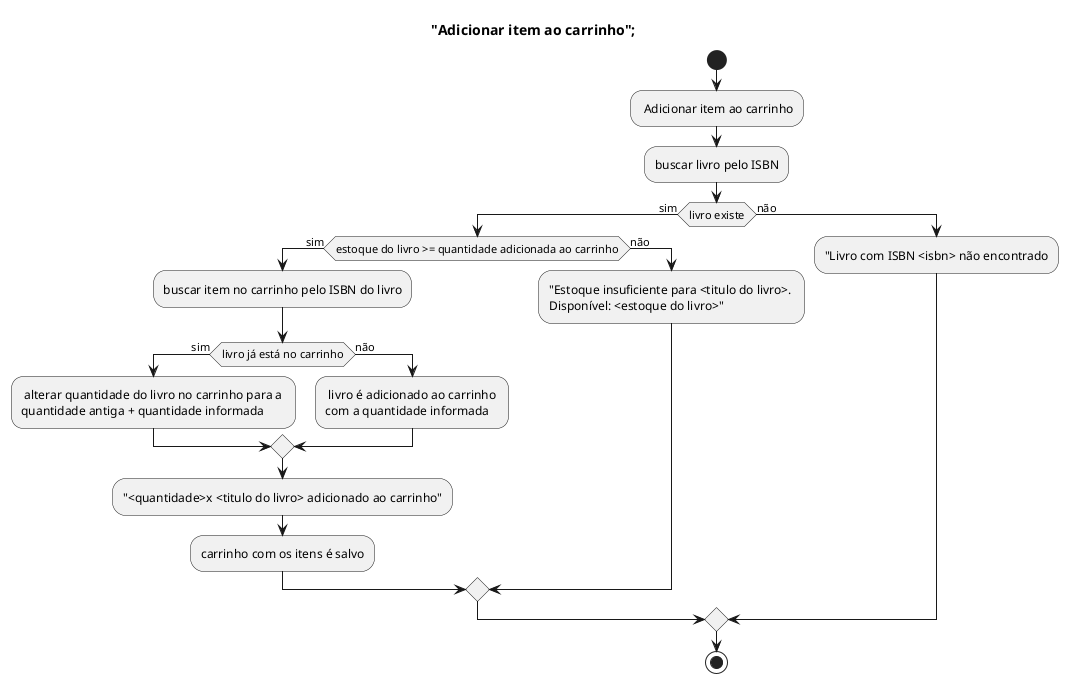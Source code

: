 @startuml activity3
title "Adicionar item ao carrinho";
start
: Adicionar item ao carrinho;
:buscar livro pelo ISBN;
if (livro existe) then (sim)
  if (estoque do livro >= quantidade adicionada ao carrinho) then (sim)
    :buscar item no carrinho pelo ISBN do livro;
    if (livro já está no carrinho) then (sim)
      : alterar quantidade do livro no carrinho para a \nquantidade antiga + quantidade informada;
    else (não)
      : livro é adicionado ao carrinho \ncom a quantidade informada;
    endif
    :"<quantidade>x <titulo do livro> adicionado ao carrinho";
    :carrinho com os itens é salvo;
  else (não)
    :"Estoque insuficiente para <titulo do livro>. \nDisponível: <estoque do livro>";
  endif
else (não);
  :"Livro com ISBN <isbn> não encontrado;
endif
stop
@enduml